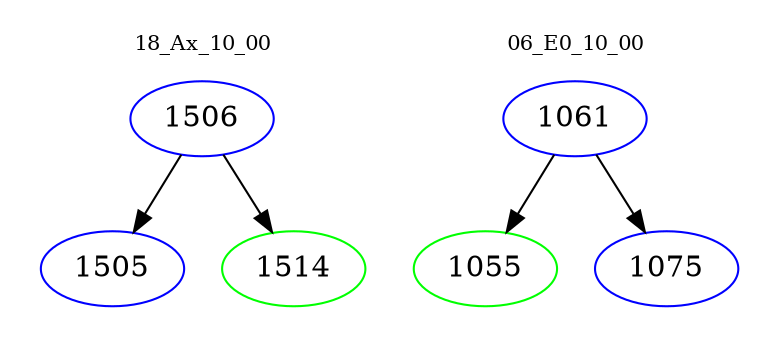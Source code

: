 digraph{
subgraph cluster_0 {
color = white
label = "18_Ax_10_00";
fontsize=10;
T0_1506 [label="1506", color="blue"]
T0_1506 -> T0_1505 [color="black"]
T0_1505 [label="1505", color="blue"]
T0_1506 -> T0_1514 [color="black"]
T0_1514 [label="1514", color="green"]
}
subgraph cluster_1 {
color = white
label = "06_E0_10_00";
fontsize=10;
T1_1061 [label="1061", color="blue"]
T1_1061 -> T1_1055 [color="black"]
T1_1055 [label="1055", color="green"]
T1_1061 -> T1_1075 [color="black"]
T1_1075 [label="1075", color="blue"]
}
}
